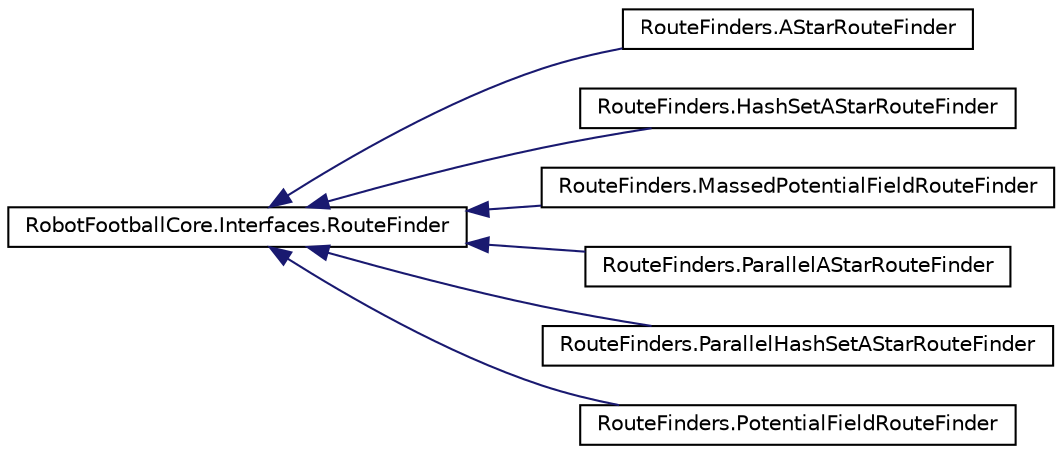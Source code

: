 digraph G
{
  edge [fontname="Helvetica",fontsize="10",labelfontname="Helvetica",labelfontsize="10"];
  node [fontname="Helvetica",fontsize="10",shape=record];
  rankdir="LR";
  Node1 [label="RobotFootballCore.Interfaces.RouteFinder",height=0.2,width=0.4,color="black", fillcolor="white", style="filled",URL="$class_robot_football_core_1_1_interfaces_1_1_route_finder.html"];
  Node1 -> Node2 [dir="back",color="midnightblue",fontsize="10",style="solid",fontname="Helvetica"];
  Node2 [label="RouteFinders.AStarRouteFinder",height=0.2,width=0.4,color="black", fillcolor="white", style="filled",URL="$class_route_finders_1_1_a_star_route_finder.html"];
  Node1 -> Node3 [dir="back",color="midnightblue",fontsize="10",style="solid",fontname="Helvetica"];
  Node3 [label="RouteFinders.HashSetAStarRouteFinder",height=0.2,width=0.4,color="black", fillcolor="white", style="filled",URL="$class_route_finders_1_1_hash_set_a_star_route_finder.html"];
  Node1 -> Node4 [dir="back",color="midnightblue",fontsize="10",style="solid",fontname="Helvetica"];
  Node4 [label="RouteFinders.MassedPotentialFieldRouteFinder",height=0.2,width=0.4,color="black", fillcolor="white", style="filled",URL="$class_route_finders_1_1_massed_potential_field_route_finder.html"];
  Node1 -> Node5 [dir="back",color="midnightblue",fontsize="10",style="solid",fontname="Helvetica"];
  Node5 [label="RouteFinders.ParallelAStarRouteFinder",height=0.2,width=0.4,color="black", fillcolor="white", style="filled",URL="$class_route_finders_1_1_parallel_a_star_route_finder.html"];
  Node1 -> Node6 [dir="back",color="midnightblue",fontsize="10",style="solid",fontname="Helvetica"];
  Node6 [label="RouteFinders.ParallelHashSetAStarRouteFinder",height=0.2,width=0.4,color="black", fillcolor="white", style="filled",URL="$class_route_finders_1_1_parallel_hash_set_a_star_route_finder.html"];
  Node1 -> Node7 [dir="back",color="midnightblue",fontsize="10",style="solid",fontname="Helvetica"];
  Node7 [label="RouteFinders.PotentialFieldRouteFinder",height=0.2,width=0.4,color="black", fillcolor="white", style="filled",URL="$class_route_finders_1_1_potential_field_route_finder.html"];
}
